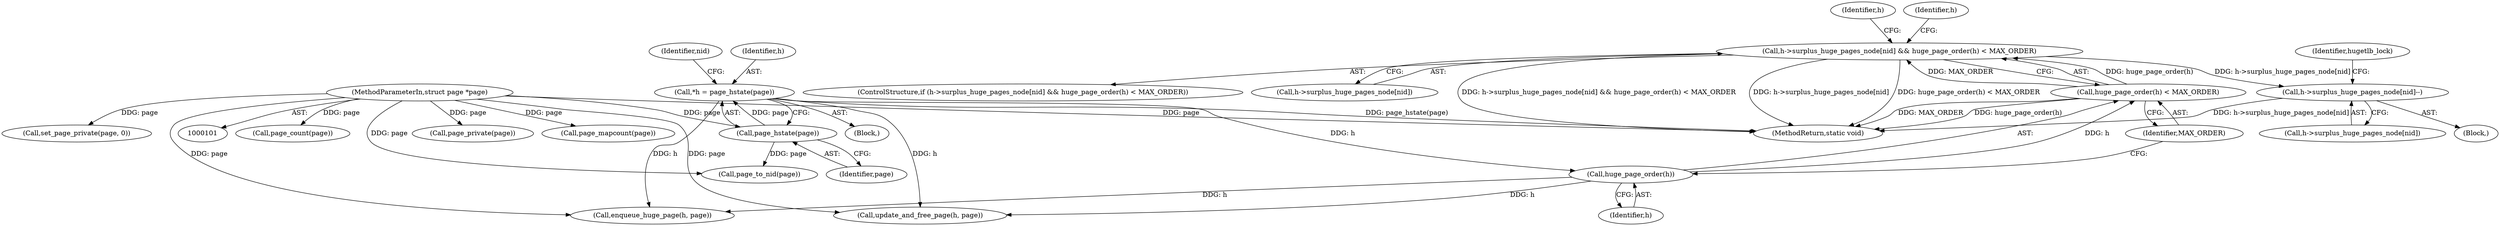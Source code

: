 digraph "0_linux_90481622d75715bfcb68501280a917dbfe516029_5@array" {
"1000162" [label="(Call,h->surplus_huge_pages_node[nid]--)"];
"1000144" [label="(Call,h->surplus_huge_pages_node[nid] && huge_page_order(h) < MAX_ORDER)"];
"1000150" [label="(Call,huge_page_order(h) < MAX_ORDER)"];
"1000151" [label="(Call,huge_page_order(h))"];
"1000105" [label="(Call,*h = page_hstate(page))"];
"1000107" [label="(Call,page_hstate(page))"];
"1000102" [label="(MethodParameterIn,struct page *page)"];
"1000108" [label="(Identifier,page)"];
"1000130" [label="(Call,page_count(page))"];
"1000111" [label="(Identifier,nid)"];
"1000102" [label="(MethodParameterIn,struct page *page)"];
"1000106" [label="(Identifier,h)"];
"1000170" [label="(Call,enqueue_huge_page(h, page))"];
"1000145" [label="(Call,h->surplus_huge_pages_node[nid])"];
"1000179" [label="(MethodReturn,static void)"];
"1000163" [label="(Call,h->surplus_huge_pages_node[nid])"];
"1000151" [label="(Call,huge_page_order(h))"];
"1000144" [label="(Call,h->surplus_huge_pages_node[nid] && huge_page_order(h) < MAX_ORDER)"];
"1000119" [label="(Call,page_private(page))"];
"1000133" [label="(Call,page_mapcount(page))"];
"1000156" [label="(Identifier,h)"];
"1000150" [label="(Call,huge_page_order(h) < MAX_ORDER)"];
"1000152" [label="(Identifier,h)"];
"1000112" [label="(Call,page_to_nid(page))"];
"1000175" [label="(Identifier,hugetlb_lock)"];
"1000107" [label="(Call,page_hstate(page))"];
"1000155" [label="(Call,update_and_free_page(h, page))"];
"1000171" [label="(Identifier,h)"];
"1000154" [label="(Block,)"];
"1000162" [label="(Call,h->surplus_huge_pages_node[nid]--)"];
"1000143" [label="(ControlStructure,if (h->surplus_huge_pages_node[nid] && huge_page_order(h) < MAX_ORDER))"];
"1000103" [label="(Block,)"];
"1000153" [label="(Identifier,MAX_ORDER)"];
"1000105" [label="(Call,*h = page_hstate(page))"];
"1000121" [label="(Call,set_page_private(page, 0))"];
"1000162" -> "1000154"  [label="AST: "];
"1000162" -> "1000163"  [label="CFG: "];
"1000163" -> "1000162"  [label="AST: "];
"1000175" -> "1000162"  [label="CFG: "];
"1000162" -> "1000179"  [label="DDG: h->surplus_huge_pages_node[nid]"];
"1000144" -> "1000162"  [label="DDG: h->surplus_huge_pages_node[nid]"];
"1000144" -> "1000143"  [label="AST: "];
"1000144" -> "1000145"  [label="CFG: "];
"1000144" -> "1000150"  [label="CFG: "];
"1000145" -> "1000144"  [label="AST: "];
"1000150" -> "1000144"  [label="AST: "];
"1000156" -> "1000144"  [label="CFG: "];
"1000171" -> "1000144"  [label="CFG: "];
"1000144" -> "1000179"  [label="DDG: h->surplus_huge_pages_node[nid] && huge_page_order(h) < MAX_ORDER"];
"1000144" -> "1000179"  [label="DDG: h->surplus_huge_pages_node[nid]"];
"1000144" -> "1000179"  [label="DDG: huge_page_order(h) < MAX_ORDER"];
"1000150" -> "1000144"  [label="DDG: huge_page_order(h)"];
"1000150" -> "1000144"  [label="DDG: MAX_ORDER"];
"1000150" -> "1000153"  [label="CFG: "];
"1000151" -> "1000150"  [label="AST: "];
"1000153" -> "1000150"  [label="AST: "];
"1000150" -> "1000179"  [label="DDG: MAX_ORDER"];
"1000150" -> "1000179"  [label="DDG: huge_page_order(h)"];
"1000151" -> "1000150"  [label="DDG: h"];
"1000151" -> "1000152"  [label="CFG: "];
"1000152" -> "1000151"  [label="AST: "];
"1000153" -> "1000151"  [label="CFG: "];
"1000105" -> "1000151"  [label="DDG: h"];
"1000151" -> "1000155"  [label="DDG: h"];
"1000151" -> "1000170"  [label="DDG: h"];
"1000105" -> "1000103"  [label="AST: "];
"1000105" -> "1000107"  [label="CFG: "];
"1000106" -> "1000105"  [label="AST: "];
"1000107" -> "1000105"  [label="AST: "];
"1000111" -> "1000105"  [label="CFG: "];
"1000105" -> "1000179"  [label="DDG: page_hstate(page)"];
"1000107" -> "1000105"  [label="DDG: page"];
"1000105" -> "1000155"  [label="DDG: h"];
"1000105" -> "1000170"  [label="DDG: h"];
"1000107" -> "1000108"  [label="CFG: "];
"1000108" -> "1000107"  [label="AST: "];
"1000102" -> "1000107"  [label="DDG: page"];
"1000107" -> "1000112"  [label="DDG: page"];
"1000102" -> "1000101"  [label="AST: "];
"1000102" -> "1000179"  [label="DDG: page"];
"1000102" -> "1000112"  [label="DDG: page"];
"1000102" -> "1000119"  [label="DDG: page"];
"1000102" -> "1000121"  [label="DDG: page"];
"1000102" -> "1000130"  [label="DDG: page"];
"1000102" -> "1000133"  [label="DDG: page"];
"1000102" -> "1000155"  [label="DDG: page"];
"1000102" -> "1000170"  [label="DDG: page"];
}
